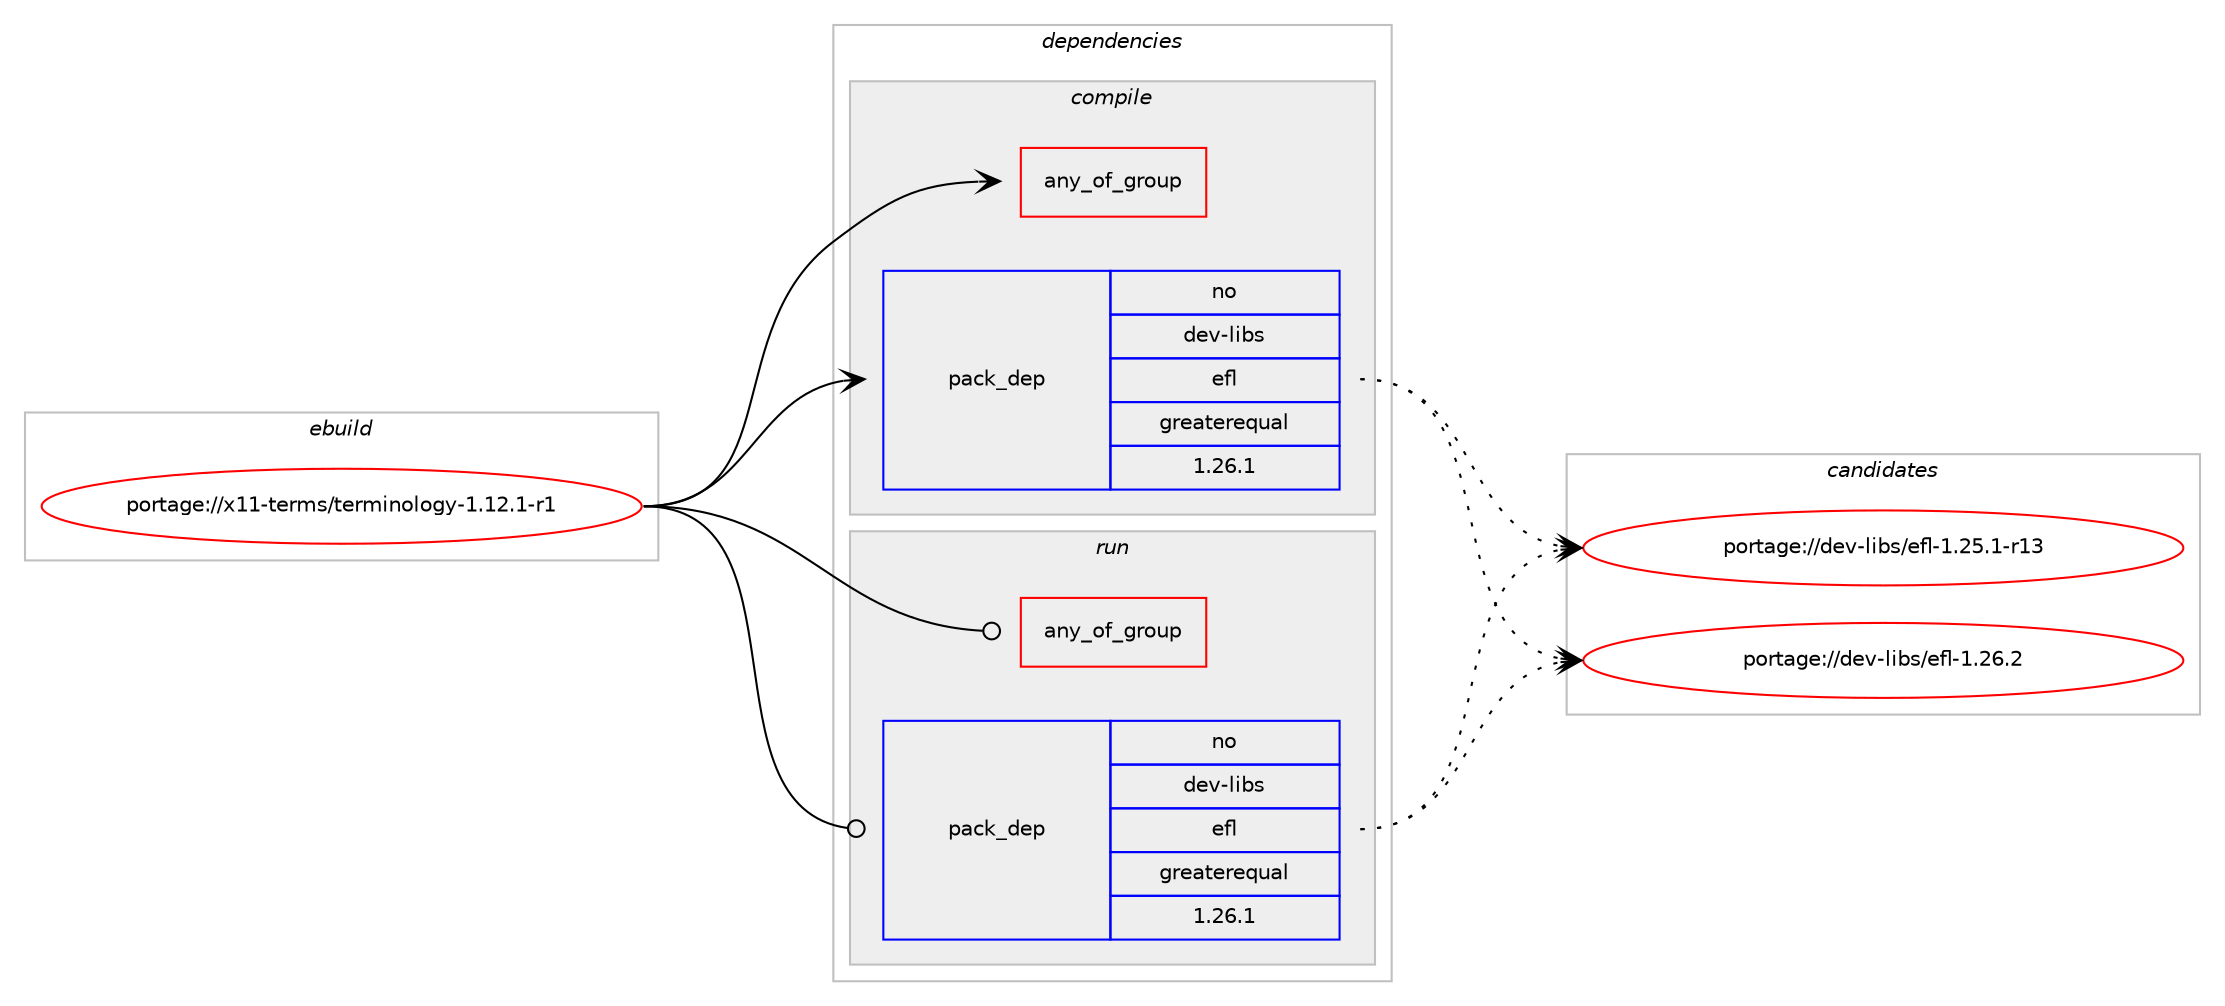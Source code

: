 digraph prolog {

# *************
# Graph options
# *************

newrank=true;
concentrate=true;
compound=true;
graph [rankdir=LR,fontname=Helvetica,fontsize=10,ranksep=1.5];#, ranksep=2.5, nodesep=0.2];
edge  [arrowhead=vee];
node  [fontname=Helvetica,fontsize=10];

# **********
# The ebuild
# **********

subgraph cluster_leftcol {
color=gray;
rank=same;
label=<<i>ebuild</i>>;
id [label="portage://x11-terms/terminology-1.12.1-r1", color=red, width=4, href="../x11-terms/terminology-1.12.1-r1.svg"];
}

# ****************
# The dependencies
# ****************

subgraph cluster_midcol {
color=gray;
label=<<i>dependencies</i>>;
subgraph cluster_compile {
fillcolor="#eeeeee";
style=filled;
label=<<i>compile</i>>;
subgraph any54 {
dependency1555 [label=<<TABLE BORDER="0" CELLBORDER="1" CELLSPACING="0" CELLPADDING="4"><TR><TD CELLPADDING="10">any_of_group</TD></TR></TABLE>>, shape=none, color=red];# *** BEGIN UNKNOWN DEPENDENCY TYPE (TODO) ***
# dependency1555 -> package_dependency(portage://x11-terms/terminology-1.12.1-r1,install,no,dev-libs,efl,none,[,,],[],[use(enable(X),none)])
# *** END UNKNOWN DEPENDENCY TYPE (TODO) ***

# *** BEGIN UNKNOWN DEPENDENCY TYPE (TODO) ***
# dependency1555 -> package_dependency(portage://x11-terms/terminology-1.12.1-r1,install,no,dev-libs,efl,none,[,,],[],[use(enable(wayland),none)])
# *** END UNKNOWN DEPENDENCY TYPE (TODO) ***

}
id:e -> dependency1555:w [weight=20,style="solid",arrowhead="vee"];
# *** BEGIN UNKNOWN DEPENDENCY TYPE (TODO) ***
# id -> package_dependency(portage://x11-terms/terminology-1.12.1-r1,install,no,app-arch,lz4,none,[,,],[],[])
# *** END UNKNOWN DEPENDENCY TYPE (TODO) ***

subgraph pack1311 {
dependency1556 [label=<<TABLE BORDER="0" CELLBORDER="1" CELLSPACING="0" CELLPADDING="4" WIDTH="220"><TR><TD ROWSPAN="6" CELLPADDING="30">pack_dep</TD></TR><TR><TD WIDTH="110">no</TD></TR><TR><TD>dev-libs</TD></TR><TR><TD>efl</TD></TR><TR><TD>greaterequal</TD></TR><TR><TD>1.26.1</TD></TR></TABLE>>, shape=none, color=blue];
}
id:e -> dependency1556:w [weight=20,style="solid",arrowhead="vee"];
}
subgraph cluster_compileandrun {
fillcolor="#eeeeee";
style=filled;
label=<<i>compile and run</i>>;
}
subgraph cluster_run {
fillcolor="#eeeeee";
style=filled;
label=<<i>run</i>>;
subgraph any55 {
dependency1557 [label=<<TABLE BORDER="0" CELLBORDER="1" CELLSPACING="0" CELLPADDING="4"><TR><TD CELLPADDING="10">any_of_group</TD></TR></TABLE>>, shape=none, color=red];# *** BEGIN UNKNOWN DEPENDENCY TYPE (TODO) ***
# dependency1557 -> package_dependency(portage://x11-terms/terminology-1.12.1-r1,run,no,dev-libs,efl,none,[,,],[],[use(enable(X),none)])
# *** END UNKNOWN DEPENDENCY TYPE (TODO) ***

# *** BEGIN UNKNOWN DEPENDENCY TYPE (TODO) ***
# dependency1557 -> package_dependency(portage://x11-terms/terminology-1.12.1-r1,run,no,dev-libs,efl,none,[,,],[],[use(enable(wayland),none)])
# *** END UNKNOWN DEPENDENCY TYPE (TODO) ***

}
id:e -> dependency1557:w [weight=20,style="solid",arrowhead="odot"];
# *** BEGIN UNKNOWN DEPENDENCY TYPE (TODO) ***
# id -> package_dependency(portage://x11-terms/terminology-1.12.1-r1,run,no,app-arch,lz4,none,[,,],[],[])
# *** END UNKNOWN DEPENDENCY TYPE (TODO) ***

subgraph pack1312 {
dependency1558 [label=<<TABLE BORDER="0" CELLBORDER="1" CELLSPACING="0" CELLPADDING="4" WIDTH="220"><TR><TD ROWSPAN="6" CELLPADDING="30">pack_dep</TD></TR><TR><TD WIDTH="110">no</TD></TR><TR><TD>dev-libs</TD></TR><TR><TD>efl</TD></TR><TR><TD>greaterequal</TD></TR><TR><TD>1.26.1</TD></TR></TABLE>>, shape=none, color=blue];
}
id:e -> dependency1558:w [weight=20,style="solid",arrowhead="odot"];
}
}

# **************
# The candidates
# **************

subgraph cluster_choices {
rank=same;
color=gray;
label=<<i>candidates</i>>;

subgraph choice1311 {
color=black;
nodesep=1;
choice10010111845108105981154710110210845494650534649451144951 [label="portage://dev-libs/efl-1.25.1-r13", color=red, width=4,href="../dev-libs/efl-1.25.1-r13.svg"];
choice10010111845108105981154710110210845494650544650 [label="portage://dev-libs/efl-1.26.2", color=red, width=4,href="../dev-libs/efl-1.26.2.svg"];
dependency1556:e -> choice10010111845108105981154710110210845494650534649451144951:w [style=dotted,weight="100"];
dependency1556:e -> choice10010111845108105981154710110210845494650544650:w [style=dotted,weight="100"];
}
subgraph choice1312 {
color=black;
nodesep=1;
choice10010111845108105981154710110210845494650534649451144951 [label="portage://dev-libs/efl-1.25.1-r13", color=red, width=4,href="../dev-libs/efl-1.25.1-r13.svg"];
choice10010111845108105981154710110210845494650544650 [label="portage://dev-libs/efl-1.26.2", color=red, width=4,href="../dev-libs/efl-1.26.2.svg"];
dependency1558:e -> choice10010111845108105981154710110210845494650534649451144951:w [style=dotted,weight="100"];
dependency1558:e -> choice10010111845108105981154710110210845494650544650:w [style=dotted,weight="100"];
}
}

}

